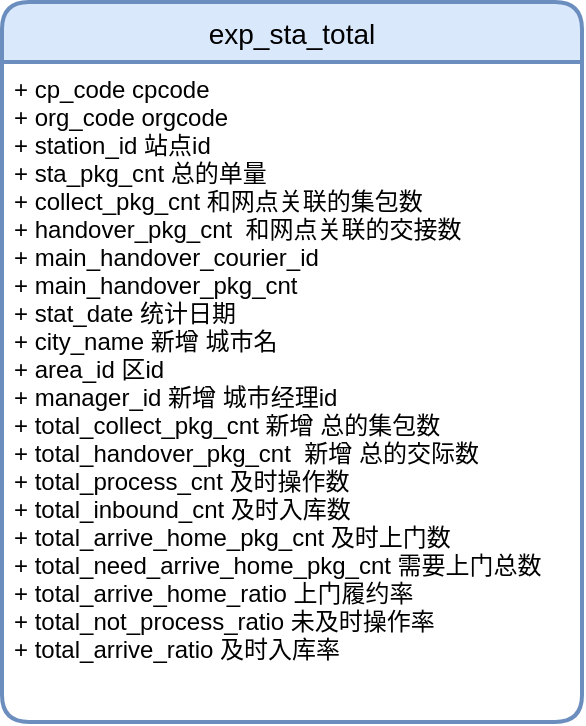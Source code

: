<mxfile version="14.1.4" type="github">
  <diagram id="C-8Ptgl1UD4wa6aH0_Vb" name="Page-1">
    <mxGraphModel dx="1029" dy="676" grid="1" gridSize="10" guides="1" tooltips="1" connect="1" arrows="1" fold="1" page="1" pageScale="1" pageWidth="827" pageHeight="1169" math="0" shadow="0">
      <root>
        <mxCell id="0" />
        <mxCell id="1" parent="0" />
        <mxCell id="9alJJUEFc6NJQmugvf93-1" value="exp_sta_total" style="swimlane;childLayout=stackLayout;horizontal=1;startSize=30;horizontalStack=0;rounded=1;fontSize=14;fontStyle=0;strokeWidth=2;resizeParent=0;resizeLast=1;shadow=0;dashed=0;align=center;fillColor=#dae8fc;strokeColor=#6c8ebf;" parent="1" vertex="1">
          <mxGeometry x="150" y="120" width="290" height="360" as="geometry" />
        </mxCell>
        <mxCell id="9alJJUEFc6NJQmugvf93-2" value="+ cp_code cpcode&#xa;+ org_code orgcode&#xa;+ station_id 站点id&#xa;+ sta_pkg_cnt 总的单量&#xa;+ collect_pkg_cnt 和网点关联的集包数&#xa;+ handover_pkg_cnt  和网点关联的交接数&#xa;+ main_handover_courier_id &#xa;+ main_handover_pkg_cnt&#xa;+ stat_date 统计日期&#xa;+ city_name 新增 城市名&#xa;+ area_id 区id&#xa;+ manager_id 新增 城市经理id&#xa;+ total_collect_pkg_cnt 新增 总的集包数&#xa;+ total_handover_pkg_cnt  新增 总的交际数&#xa;+ total_process_cnt 及时操作数&#xa;+ total_inbound_cnt 及时入库数&#xa;+ total_arrive_home_pkg_cnt 及时上门数&#xa;+ total_need_arrive_home_pkg_cnt 需要上门总数&#xa;+ total_arrive_home_ratio 上门履约率&#xa;+ total_not_process_ratio 未及时操作率&#xa;+ total_arrive_ratio 及时入库率&#xa;" style="align=left;strokeColor=none;fillColor=none;spacingLeft=4;fontSize=12;verticalAlign=top;resizable=0;rotatable=0;part=1;" parent="9alJJUEFc6NJQmugvf93-1" vertex="1">
          <mxGeometry y="30" width="290" height="330" as="geometry" />
        </mxCell>
      </root>
    </mxGraphModel>
  </diagram>
</mxfile>
